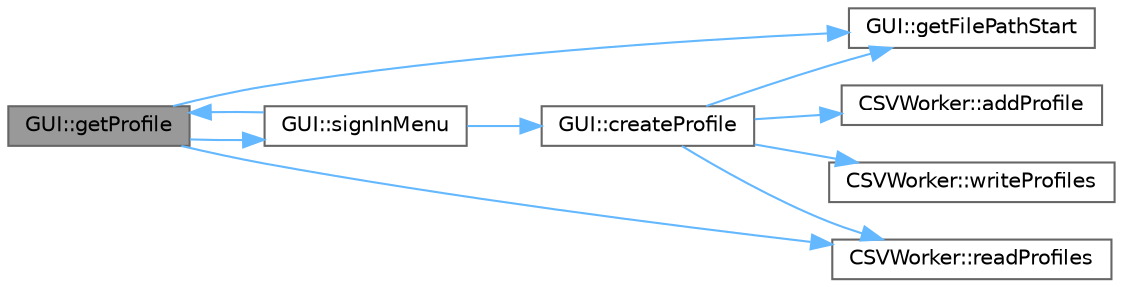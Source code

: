 digraph "GUI::getProfile"
{
 // INTERACTIVE_SVG=YES
 // LATEX_PDF_SIZE
  bgcolor="transparent";
  edge [fontname=Helvetica,fontsize=10,labelfontname=Helvetica,labelfontsize=10];
  node [fontname=Helvetica,fontsize=10,shape=box,height=0.2,width=0.4];
  rankdir="LR";
  Node1 [id="Node000001",label="GUI::getProfile",height=0.2,width=0.4,color="gray40", fillcolor="grey60", style="filled", fontcolor="black",tooltip="Gets the profile of a player from the ./data/profiles.csv file."];
  Node1 -> Node2 [id="edge1_Node000001_Node000002",color="steelblue1",style="solid",tooltip=" "];
  Node2 [id="Node000002",label="GUI::getFilePathStart",height=0.2,width=0.4,color="grey40", fillcolor="white", style="filled",URL="$class_g_u_i.html#a1b505eb7d9252e68a4c5fa341673f1c2",tooltip=" "];
  Node1 -> Node3 [id="edge2_Node000001_Node000003",color="steelblue1",style="solid",tooltip=" "];
  Node3 [id="Node000003",label="CSVWorker::readProfiles",height=0.2,width=0.4,color="grey40", fillcolor="white", style="filled",URL="$class_c_s_v_worker.html#a29ab2f722ff460150a940e9a2df0f68c",tooltip=" "];
  Node1 -> Node4 [id="edge3_Node000001_Node000004",color="steelblue1",style="solid",tooltip=" "];
  Node4 [id="Node000004",label="GUI::signInMenu",height=0.2,width=0.4,color="grey40", fillcolor="white", style="filled",URL="$class_g_u_i.html#acb96e4bfa59c6929e70a33c8c45f795b",tooltip="Prompts the user to sign in."];
  Node4 -> Node5 [id="edge4_Node000004_Node000005",color="steelblue1",style="solid",tooltip=" "];
  Node5 [id="Node000005",label="GUI::createProfile",height=0.2,width=0.4,color="grey40", fillcolor="white", style="filled",URL="$class_g_u_i.html#a9e9d37ed78911ad4b67c1d7fa1c77767",tooltip="Creates a new player profile."];
  Node5 -> Node6 [id="edge5_Node000005_Node000006",color="steelblue1",style="solid",tooltip=" "];
  Node6 [id="Node000006",label="CSVWorker::addProfile",height=0.2,width=0.4,color="grey40", fillcolor="white", style="filled",URL="$class_c_s_v_worker.html#ac98b30f76d058e7fff41a92382c7ecb5",tooltip=" "];
  Node5 -> Node2 [id="edge6_Node000005_Node000002",color="steelblue1",style="solid",tooltip=" "];
  Node5 -> Node3 [id="edge7_Node000005_Node000003",color="steelblue1",style="solid",tooltip=" "];
  Node5 -> Node7 [id="edge8_Node000005_Node000007",color="steelblue1",style="solid",tooltip=" "];
  Node7 [id="Node000007",label="CSVWorker::writeProfiles",height=0.2,width=0.4,color="grey40", fillcolor="white", style="filled",URL="$class_c_s_v_worker.html#a8038915113e4cca065f4e825119ec9de",tooltip=" "];
  Node4 -> Node1 [id="edge9_Node000004_Node000001",color="steelblue1",style="solid",tooltip=" "];
}

